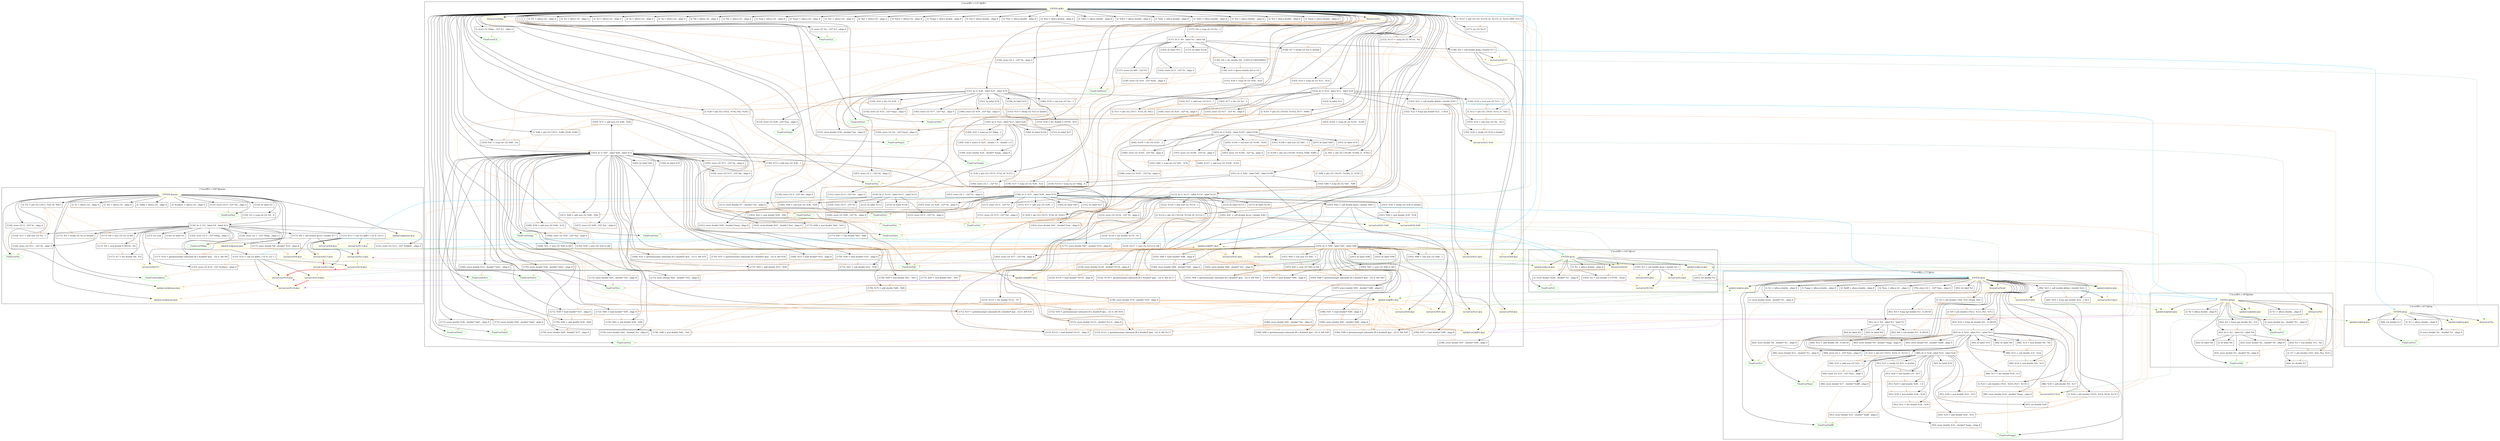 digraph {
    subgraph cluster_4 {
        graph [label="[\"wcet/fft1.c:109\"]@main"];
        -4611686018427387899 [label="(global-out)@main:@ai"
                             ,color=yellow];
        -4611686018427387896 [label="FinalUse(%i)"
                             ,color=green];
        -4611686018427387895 [label="FinalUse(%n)"
                             ,color=green];
        -4611686018427387894 [label="FinalUse(%flag)"
                             ,color=green];
        -4611686018427387893 [label="FinalUse(%chkerr)"
                             ,color=green];
        -2305843009213693947 [label="(global-out)@main:@ar"
                             ,color=yellow];
        -768614336404564615 [label="(actual-out)%13:@ai"
                            ,color=yellow];
        -768614336404564612 [label="(actual-out)%14:@ai"
                            ,color=yellow];
        -658812288346769665 [label="(actual-out)%13:@ar"
                            ,color=yellow];
        -658812288346769662 [label="(actual-out)%14:@ar"
                            ,color=yellow];
        4 [label="ENTER @main"
          ,color=yellow];
        7 [label="[]: %i = alloca i32 , align 4"
          ,shape=box];
        8 [label="[]: %n = alloca i32 , align 4"
          ,shape=box];
        9 [label="[]: %flag = alloca i32 , align 4"
          ,shape=box];
        10 [label="[]: %chkerr = alloca i32 , align 4"
           ,shape=box];
        12 [label="[112]: store i32 8 , i32* %n , align 4"
           ,shape=box];
        14 [label="[116]: store i32 0 , i32* %i , align 4"
           ,shape=box];
        15 [label="[116]: br label %1"
           ,shape=box];
        17 [label="[]: %2 = phi i32 [ [%11, %4], [0, %0] ]"
           ,shape=box];
        18 [label="[116]: %3 = icmp slt i32 %2 , 8"
           ,shape=box];
        19 [label="[116]: br i1 %3 , label %4 , label %12"
           ,shape=box];
        21 [label="[117]: %5 = sitofp i32 %2 to double"
           ,shape=box];
        23 [label="[117]: %6 = mul double 6.28318 , %5"
           ,shape=box];
        25 [label="[117]: %7 = div double %6 , 8.0"
           ,shape=box];
        26 [label="[117]: %8 = call double @cos ( double %7 )"
           ,shape=box];
        27 [label="[117]: %9 = sext i32 %2 to i64"
           ,shape=box];
        28 [label="[117]: %10 = getelementptr inbounds [8 x double]* @ar , i32 0, i64 %9"
           ,shape=box];
        29 [label="[117]: store double %8 , double* %10 , align 8"
           ,shape=box];
        30 [label="[116]: %11 = add nsw i32 %2 , 1"
           ,shape=box];
        31 [label="[116]: store i32 %11 , i32* %i , align 4"
           ,shape=box];
        32 [label="[116]: br label %1"
           ,shape=box];
        34 [label="[120]: store i32 0 , i32* %flag , align 4"
           ,shape=box];
        35 [label="[121]: %13 = call i32 @fft1 ( i32 8, i32 0 )"
           ,shape=box];
        36 [label="[121]: store i32 %13 , i32* %chkerr , align 4"
           ,shape=box];
        37 [label="[124]: store i32 1 , i32* %flag , align 4"
           ,shape=box];
        38 [label="[125]: %14 = call i32 @fft1 ( i32 8, i32 1 )"
           ,shape=box];
        39 [label="[125]: store i32 %14 , i32* %chkerr , align 4"
           ,shape=box];
        40 [label="[127]: ret void"
           ,shape=box];
        658812288346769662 [label="(actual-in)%14:@ar"
                           ,color=yellow];
        658812288346769665 [label="(actual-in)%13:@ar"
                           ,color=yellow];
        658812288346769674 [label="(actual-in)%8:@ar"
                           ,color=yellow];
        768614336404564612 [label="(actual-in)%14:@ai"
                           ,color=yellow];
        768614336404564615 [label="(actual-in)%13:@ai"
                           ,color=yellow];
        768614336404564624 [label="(actual-in)%8:@ai"
                           ,color=yellow];
        2305843009213693947 [label="(global-in)@main:@ar"
                            ,color=yellow];
        4611686018427387899 [label="(global-in)@main:@ai"
                            ,color=yellow];
        9223372036854775781 [label="(actual-in)%8:%7"
                            ,color=yellow];
    }
    subgraph cluster_41 {
        graph [label="[\"wcet/fft1.c:101\"]@cos"];
        -4611686018427387859 [label="FinalUse(%1)"
                             ,color=green];
        41 [label="ENTER @cos"
           ,color=yellow];
        42 [label="(formal-in)%rad"
           ,color=yellow];
        44 [label="[]: %1 = alloca double , align 8"
           ,shape=box];
        45 [label="[]: store double %rad , double* %1 , align 8"
           ,shape=box];
        47 [label="[105]: %2 = sub double 1.570795 , %rad"
           ,shape=box];
        48 [label="[105]: %3 = call double @sin ( double %2 )"
           ,shape=box];
        49 [label="[105]: ret double %3"
           ,shape=box];
        658812288346769652 [label="(actual-in)%3:@ar"
                           ,color=yellow];
        768614336404564602 [label="(actual-in)%3:@ai"
                           ,color=yellow];
        2305843009213693910 [label="(global-in)@cos:@ar"
                            ,color=yellow];
        4611686018427387862 [label="(global-in)@cos:@ai"
                            ,color=yellow];
        9223372036854775759 [label="(actual-in)%3:%2"
                            ,color=yellow];
    }
    subgraph cluster_50 {
        graph [label="[\"wcet/fft1.c:131\"]@fft1"];
        -4611686018427387853 [label="(global-out)@fft1:@ai"
                             ,color=yellow];
        -4611686018427387849 [label="FinalUse(%1)"
                             ,color=green];
        -4611686018427387848 [label="FinalUse(%2)"
                             ,color=green];
        -4611686018427387847 [label="FinalUse(%3)"
                             ,color=green];
        -4611686018427387846 [label="FinalUse(%i)"
                             ,color=green];
        -4611686018427387845 [label="FinalUse(%j)"
                             ,color=green];
        -4611686018427387844 [label="FinalUse(%k)"
                             ,color=green];
        -4611686018427387843 [label="FinalUse(%it)"
                             ,color=green];
        -4611686018427387842 [label="FinalUse(%xp)"
                             ,color=green];
        -4611686018427387841 [label="FinalUse(%xp2)"
                             ,color=green];
        -4611686018427387840 [label="FinalUse(%j1)"
                             ,color=green];
        -4611686018427387839 [label="FinalUse(%j2)"
                             ,color=green];
        -4611686018427387838 [label="FinalUse(%iter)"
                             ,color=green];
        -4611686018427387837 [label="FinalUse(%sign)"
                             ,color=green];
        -4611686018427387836 [label="FinalUse(%w)"
                             ,color=green];
        -4611686018427387835 [label="FinalUse(%wr)"
                             ,color=green];
        -4611686018427387834 [label="FinalUse(%wi)"
                             ,color=green];
        -4611686018427387833 [label="FinalUse(%dr1)"
                             ,color=green];
        -4611686018427387832 [label="FinalUse(%dr2)"
                             ,color=green];
        -4611686018427387831 [label="FinalUse(%di1)"
                             ,color=green];
        -4611686018427387830 [label="FinalUse(%di2)"
                             ,color=green];
        -4611686018427387829 [label="FinalUse(%tr)"
                             ,color=green];
        -4611686018427387828 [label="FinalUse(%ti)"
                             ,color=green];
        -4611686018427387827 [label="FinalUse(%arg)"
                             ,color=green];
        -2305843009213693901 [label="(global-out)@fft1:@ar"
                             ,color=yellow];
        50 [label="ENTER @fft1"
           ,color=yellow];
        51 [label="(formal-in)%n"
           ,color=yellow];
        52 [label="(formal-in)%flag"
           ,color=yellow];
        54 [label="[]: %1 = alloca i32 , align 4"
           ,shape=box];
        55 [label="[]: %2 = alloca i32 , align 4"
           ,shape=box];
        56 [label="[]: %3 = alloca i32 , align 4"
           ,shape=box];
        57 [label="[]: %i = alloca i32 , align 4"
           ,shape=box];
        58 [label="[]: %j = alloca i32 , align 4"
           ,shape=box];
        59 [label="[]: %k = alloca i32 , align 4"
           ,shape=box];
        60 [label="[]: %it = alloca i32 , align 4"
           ,shape=box];
        61 [label="[]: %xp = alloca i32 , align 4"
           ,shape=box];
        62 [label="[]: %xp2 = alloca i32 , align 4"
           ,shape=box];
        63 [label="[]: %j1 = alloca i32 , align 4"
           ,shape=box];
        64 [label="[]: %j2 = alloca i32 , align 4"
           ,shape=box];
        65 [label="[]: %iter = alloca i32 , align 4"
           ,shape=box];
        66 [label="[]: %sign = alloca double , align 8"
           ,shape=box];
        67 [label="[]: %w = alloca double , align 8"
           ,shape=box];
        68 [label="[]: %wr = alloca double , align 8"
           ,shape=box];
        69 [label="[]: %wi = alloca double , align 8"
           ,shape=box];
        70 [label="[]: %dr1 = alloca double , align 8"
           ,shape=box];
        71 [label="[]: %dr2 = alloca double , align 8"
           ,shape=box];
        72 [label="[]: %di1 = alloca double , align 8"
           ,shape=box];
        73 [label="[]: %di2 = alloca double , align 8"
           ,shape=box];
        74 [label="[]: %tr = alloca double , align 8"
           ,shape=box];
        75 [label="[]: %ti = alloca double , align 8"
           ,shape=box];
        76 [label="[]: %arg = alloca double , align 8"
           ,shape=box];
        77 [label="[]: store i32 %n , i32* %2 , align 4"
           ,shape=box];
        78 [label="[]: store i32 %flag , i32* %3 , align 4"
           ,shape=box];
        79 [label="[137]: %4 = icmp slt i32 %n , 2"
           ,shape=box];
        81 [label="[137]: br i1 %4 , label %5 , label %6"
           ,shape=box];
        84 [label="[137]: store i32 999 , i32* %1"
           ,shape=box];
        85 [label="[137]: br label %126"
           ,shape=box];
        87 [label="[138]: %7 = sitofp i32 %n to double"
           ,shape=box];
        88 [label="[138]: %8 = call double @log ( double %7 )"
           ,shape=box];
        90 [label="[138]: %9 = div double %8 , 0.6931471805599453"
           ,shape=box];
        91 [label="[138]: %10 = fptosi double %9 to i32"
           ,shape=box];
        92 [label="[138]: store i32 %10 , i32* %iter , align 4"
           ,shape=box];
        93 [label="[139]: store i32 1 , i32* %j , align 4"
           ,shape=box];
        94 [label="[143]: store i32 0 , i32* %i , align 4"
           ,shape=box];
        95 [label="[143]: br label %11"
           ,shape=box];
        97 [label="[]: %12 = phi i32 [ [%16, %15], [1, %6] ]"
           ,shape=box];
        98 [label="[]: %13 = phi i32 [ [%17, %15], [0, %6] ]"
           ,shape=box];
        99 [label="[143]: %14 = icmp slt i32 %13 , %10"
           ,shape=box];
        100 [label="[143]: br i1 %14 , label %15 , label %18"
            ,shape=box];
        102 [label="[144]: %16 = mul nsw i32 %12 , 2"
            ,shape=box];
        103 [label="[144]: store i32 %16 , i32* %j , align 4"
            ,shape=box];
        104 [label="[143]: %17 = add nsw i32 %13 , 1"
            ,shape=box];
        105 [label="[143]: store i32 %17 , i32* %i , align 4"
            ,shape=box];
        106 [label="[143]: br label %11"
            ,shape=box];
        108 [label="[145]: %19 = sub nsw i32 %n , %12"
            ,shape=box];
        109 [label="[145]: %20 = sitofp i32 %19 to double"
            ,shape=box];
        110 [label="[145]: %21 = call double @fabs ( double %20 )"
            ,shape=box];
        111 [label="[145]: %22 = fcmp ogt double %21 , 1.0e-6"
            ,shape=box];
        113 [label="[145]: br i1 %22 , label %23 , label %24"
            ,shape=box];
        115 [label="[146]: store i32 1 , i32* %1"
            ,shape=box];
        116 [label="[146]: br label %126"
            ,shape=box];
        118 [label="[149]: %25 = icmp eq i32 %flag , 1"
            ,shape=box];
        121 [label="[149]: %26 = select i1 %25 , double 1.0 , double -1.0"
            ,shape=box];
        122 [label="[149]: store double %26 , double* %sign , align 8"
            ,shape=box];
        123 [label="[150]: store i32 %n , i32* %xp2 , align 4"
            ,shape=box];
        124 [label="[151]: store i32 0 , i32* %it , align 4"
            ,shape=box];
        125 [label="[151]: br label %27"
            ,shape=box];
        127 [label="[]: %28 = phi i32 [ [%32, %74], [%n, %24] ]"
            ,shape=box];
        128 [label="[]: %29 = phi i32 [ [%75, %74], [0, %24] ]"
            ,shape=box];
        129 [label="[151]: %30 = icmp slt i32 %29 , %10"
            ,shape=box];
        130 [label="[151]: br i1 %30 , label %31 , label %76"
            ,shape=box];
        132 [label="[153]: store i32 %28 , i32* %xp , align 4"
            ,shape=box];
        133 [label="[154]: %32 = div i32 %28 , 2"
            ,shape=box];
        134 [label="[154]: store i32 %32 , i32* %xp2 , align 4"
            ,shape=box];
        135 [label="[155]: %33 = sitofp i32 %32 to double"
            ,shape=box];
        137 [label="[155]: %34 = div double 3.14159 , %33"
            ,shape=box];
        138 [label="[155]: store double %34 , double* %w , align 8"
            ,shape=box];
        139 [label="[159]: store i32 0 , i32* %k , align 4"
            ,shape=box];
        140 [label="[159]: br label %35"
            ,shape=box];
        142 [label="[]: %36 = phi i32 [ [%73, %72], [0, %31] ]"
            ,shape=box];
        143 [label="[159]: %37 = icmp slt i32 %36 , %32"
            ,shape=box];
        144 [label="[159]: br i1 %37 , label %38 , label %74"
            ,shape=box];
        146 [label="[161]: %39 = sitofp i32 %36 to double"
            ,shape=box];
        147 [label="[161]: %40 = mul double %39 , %34"
            ,shape=box];
        148 [label="[161]: store double %40 , double* %arg , align 8"
            ,shape=box];
        149 [label="[162]: %41 = call double @cos ( double %40 )"
            ,shape=box];
        150 [label="[162]: store double %41 , double* %wr , align 8"
            ,shape=box];
        151 [label="[163]: %42 = call double @sin ( double %40 )"
            ,shape=box];
        152 [label="[163]: %43 = mul double %26 , %42"
            ,shape=box];
        153 [label="[163]: store double %43 , double* %wi , align 8"
            ,shape=box];
        154 [label="[164]: %44 = sub nsw i32 %36 , %28"
            ,shape=box];
        155 [label="[164]: store i32 %44 , i32* %i , align 4"
            ,shape=box];
        156 [label="[165]: store i32 %28 , i32* %j , align 4"
            ,shape=box];
        157 [label="[165]: br label %45"
            ,shape=box];
        159 [label="[]: %46 = phi i32 [ [%71, %48], [%28, %38] ]"
            ,shape=box];
        160 [label="[165]: %47 = icmp sle i32 %46 , %n"
            ,shape=box];
        161 [label="[165]: br i1 %47 , label %48 , label %72"
            ,shape=box];
        163 [label="[167]: %49 = add nsw i32 %46 , %44"
            ,shape=box];
        164 [label="[167]: store i32 %49 , i32* %j1 , align 4"
            ,shape=box];
        165 [label="[168]: %50 = add nsw i32 %49 , %32"
            ,shape=box];
        166 [label="[168]: store i32 %50 , i32* %j2 , align 4"
            ,shape=box];
        167 [label="[169]: %51 = sext i32 %49 to i64"
            ,shape=box];
        168 [label="[169]: %52 = getelementptr inbounds [8 x double]* @ar , i32 0, i64 %51"
            ,shape=box];
        169 [label="[169]: %53 = load double* %52 , align 8"
            ,shape=box];
        170 [label="[169]: store double %53 , double* %dr1 , align 8"
            ,shape=box];
        171 [label="[170]: %54 = sext i32 %50 to i64"
            ,shape=box];
        172 [label="[170]: %55 = getelementptr inbounds [8 x double]* @ar , i32 0, i64 %54"
            ,shape=box];
        173 [label="[170]: %56 = load double* %55 , align 8"
            ,shape=box];
        174 [label="[170]: store double %56 , double* %dr2 , align 8"
            ,shape=box];
        175 [label="[171]: %57 = getelementptr inbounds [8 x double]* @ai , i32 0, i64 %51"
            ,shape=box];
        176 [label="[171]: %58 = load double* %57 , align 8"
            ,shape=box];
        177 [label="[171]: store double %58 , double* %di1 , align 8"
            ,shape=box];
        178 [label="[172]: %59 = getelementptr inbounds [8 x double]* @ai , i32 0, i64 %54"
            ,shape=box];
        179 [label="[172]: %60 = load double* %59 , align 8"
            ,shape=box];
        180 [label="[172]: store double %60 , double* %di2 , align 8"
            ,shape=box];
        181 [label="[173]: %61 = sub double %53 , %56"
            ,shape=box];
        182 [label="[173]: store double %61 , double* %tr , align 8"
            ,shape=box];
        183 [label="[174]: %62 = sub double %58 , %60"
            ,shape=box];
        184 [label="[174]: store double %62 , double* %ti , align 8"
            ,shape=box];
        185 [label="[175]: %63 = add double %53 , %56"
            ,shape=box];
        186 [label="[175]: store double %63 , double* %52 , align 8"
            ,shape=box];
        187 [label="[176]: %64 = add double %58 , %60"
            ,shape=box];
        188 [label="[176]: store double %64 , double* %57 , align 8"
            ,shape=box];
        189 [label="[177]: %65 = mul double %61 , %41"
            ,shape=box];
        190 [label="[177]: %66 = mul double %62 , %43"
            ,shape=box];
        191 [label="[177]: %67 = sub double %65 , %66"
            ,shape=box];
        192 [label="[177]: store double %67 , double* %55 , align 8"
            ,shape=box];
        193 [label="[178]: %68 = mul double %62 , %41"
            ,shape=box];
        194 [label="[178]: %69 = mul double %61 , %43"
            ,shape=box];
        195 [label="[178]: %70 = add double %68 , %69"
            ,shape=box];
        196 [label="[178]: store double %70 , double* %59 , align 8"
            ,shape=box];
        197 [label="[165]: %71 = add nsw i32 %46 , %28"
            ,shape=box];
        198 [label="[165]: store i32 %71 , i32* %j , align 4"
            ,shape=box];
        199 [label="[165]: br label %45"
            ,shape=box];
        201 [label="[159]: %73 = add nsw i32 %36 , 1"
            ,shape=box];
        202 [label="[159]: store i32 %73 , i32* %k , align 4"
            ,shape=box];
        203 [label="[159]: br label %35"
            ,shape=box];
        205 [label="[151]: %75 = add nsw i32 %29 , 1"
            ,shape=box];
        206 [label="[151]: store i32 %75 , i32* %it , align 4"
            ,shape=box];
        207 [label="[151]: br label %27"
            ,shape=box];
        209 [label="[185]: %77 = div i32 %n , 2"
            ,shape=box];
        210 [label="[185]: store i32 %77 , i32* %j1 , align 4"
            ,shape=box];
        211 [label="[186]: %78 = sub nsw i32 %n , 1"
            ,shape=box];
        212 [label="[186]: store i32 %78 , i32* %j2 , align 4"
            ,shape=box];
        213 [label="[187]: store i32 1 , i32* %j , align 4"
            ,shape=box];
        214 [label="[191]: store i32 1 , i32* %i , align 4"
            ,shape=box];
        215 [label="[191]: br label %79"
            ,shape=box];
        217 [label="[]: %80 = phi i32 [ [%107, %106], [1, %76] ]"
            ,shape=box];
        218 [label="[]: %81 = phi i32 [ [%108, %106], [1, %76] ]"
            ,shape=box];
        219 [label="[191]: %82 = icmp sle i32 %81 , %78"
            ,shape=box];
        220 [label="[191]: br i1 %82 , label %83 , label %109"
            ,shape=box];
        222 [label="[193]: %84 = icmp slt i32 %81 , %80"
            ,shape=box];
        223 [label="[193]: br i1 %84 , label %85 , label %98"
            ,shape=box];
        225 [label="[195]: %86 = sub nsw i32 %80 , 1"
            ,shape=box];
        226 [label="[195]: %87 = sext i32 %86 to i64"
            ,shape=box];
        227 [label="[195]: %88 = getelementptr inbounds [8 x double]* @ar , i32 0, i64 %87"
            ,shape=box];
        228 [label="[195]: %89 = load double* %88 , align 8"
            ,shape=box];
        229 [label="[195]: store double %89 , double* %tr , align 8"
            ,shape=box];
        230 [label="[196]: %90 = getelementptr inbounds [8 x double]* @ai , i32 0, i64 %87"
            ,shape=box];
        231 [label="[196]: %91 = load double* %90 , align 8"
            ,shape=box];
        232 [label="[196]: store double %91 , double* %ti , align 8"
            ,shape=box];
        233 [label="[197]: %92 = sub nsw i32 %81 , 1"
            ,shape=box];
        234 [label="[197]: %93 = sext i32 %92 to i64"
            ,shape=box];
        235 [label="[197]: %94 = getelementptr inbounds [8 x double]* @ar , i32 0, i64 %93"
            ,shape=box];
        236 [label="[197]: %95 = load double* %94 , align 8"
            ,shape=box];
        237 [label="[197]: store double %95 , double* %88 , align 8"
            ,shape=box];
        238 [label="[198]: %96 = getelementptr inbounds [8 x double]* @ai , i32 0, i64 %93"
            ,shape=box];
        239 [label="[198]: %97 = load double* %96 , align 8"
            ,shape=box];
        240 [label="[198]: store double %97 , double* %90 , align 8"
            ,shape=box];
        241 [label="[199]: store double %89 , double* %94 , align 8"
            ,shape=box];
        242 [label="[200]: store double %91 , double* %96 , align 8"
            ,shape=box];
        243 [label="[201]: br label %98"
            ,shape=box];
        245 [label="[202]: store i32 %77 , i32* %k , align 4"
            ,shape=box];
        246 [label="[203]: br label %99"
            ,shape=box];
        248 [label="[]: %100 = phi i32 [ [%104, %103], [%80, %98] ]"
            ,shape=box];
        249 [label="[]: %101 = phi i32 [ [%105, %103], [%77, %98] ]"
            ,shape=box];
        250 [label="[203]: %102 = icmp slt i32 %101 , %100"
            ,shape=box];
        251 [label="[203]: br i1 %102 , label %103 , label %106"
            ,shape=box];
        253 [label="[205]: %104 = sub nsw i32 %100 , %101"
            ,shape=box];
        254 [label="[205]: store i32 %104 , i32* %j , align 4"
            ,shape=box];
        255 [label="[206]: %105 = div i32 %101 , 2"
            ,shape=box];
        256 [label="[206]: store i32 %105 , i32* %k , align 4"
            ,shape=box];
        257 [label="[207]: br label %99"
            ,shape=box];
        259 [label="[208]: %107 = add nsw i32 %100 , %101"
            ,shape=box];
        260 [label="[208]: store i32 %107 , i32* %j , align 4"
            ,shape=box];
        261 [label="[191]: %108 = add nsw i32 %81 , 1"
            ,shape=box];
        262 [label="[191]: store i32 %108 , i32* %i , align 4"
            ,shape=box];
        263 [label="[191]: br label %79"
            ,shape=box];
        265 [label="[210]: %110 = icmp eq i32 %flag , 0"
            ,shape=box];
        266 [label="[210]: br i1 %110 , label %111 , label %112"
            ,shape=box];
        268 [label="[210]: store i32 0 , i32* %1"
            ,shape=box];
        269 [label="[210]: br label %126"
            ,shape=box];
        271 [label="[211]: store double %7 , double* %w , align 8"
            ,shape=box];
        272 [label="[212]: store i32 0 , i32* %i , align 4"
            ,shape=box];
        273 [label="[212]: br label %113"
            ,shape=box];
        275 [label="[]: %114 = phi i32 [ [%124, %116], [0, %112] ]"
            ,shape=box];
        276 [label="[212]: %115 = icmp slt i32 %114 , %n"
            ,shape=box];
        277 [label="[212]: br i1 %115 , label %116 , label %125"
            ,shape=box];
        279 [label="[214]: %117 = sext i32 %114 to i64"
            ,shape=box];
        280 [label="[214]: %118 = getelementptr inbounds [8 x double]* @ar , i32 0, i64 %117"
            ,shape=box];
        281 [label="[214]: %119 = load double* %118 , align 8"
            ,shape=box];
        282 [label="[214]: %120 = div double %119 , %7"
            ,shape=box];
        283 [label="[214]: store double %120 , double* %118 , align 8"
            ,shape=box];
        284 [label="[215]: %121 = getelementptr inbounds [8 x double]* @ai , i32 0, i64 %117"
            ,shape=box];
        285 [label="[215]: %122 = load double* %121 , align 8"
            ,shape=box];
        286 [label="[215]: %123 = div double %122 , %7"
            ,shape=box];
        287 [label="[215]: store double %123 , double* %121 , align 8"
            ,shape=box];
        288 [label="[212]: %124 = add nsw i32 %114 , 1"
            ,shape=box];
        289 [label="[212]: store i32 %124 , i32* %i , align 4"
            ,shape=box];
        290 [label="[212]: br label %113"
            ,shape=box];
        292 [label="[217]: store i32 0 , i32* %1"
            ,shape=box];
        293 [label="[217]: br label %126"
            ,shape=box];
        295 [label="[]: %127 = phi i32 [ [0, %125], [0, %111], [1, %23], [999, %5] ]"
            ,shape=box];
        296 [label="[217]: ret i32 %127"
            ,shape=box];
        658812288346769549 [label="(actual-in)%42:@ar"
                           ,color=yellow];
        658812288346769551 [label="(actual-in)%41:@ar"
                           ,color=yellow];
        658812288346769590 [label="(actual-in)%21:@ar"
                           ,color=yellow];
        658812288346769612 [label="(actual-in)%8:@ar"
                           ,color=yellow];
        768614336404564499 [label="(actual-in)%42:@ai"
                           ,color=yellow];
        768614336404564501 [label="(actual-in)%41:@ai"
                           ,color=yellow];
        768614336404564540 [label="(actual-in)%21:@ai"
                           ,color=yellow];
        768614336404564562 [label="(actual-in)%8:@ai"
                           ,color=yellow];
        2305843009213693901 [label="(global-in)@fft1:@ar"
                            ,color=yellow];
        4611686018427387853 [label="(global-in)@fft1:@ai"
                            ,color=yellow];
        9223372036854775656 [label="(actual-in)%42:%40"
                            ,color=yellow];
        9223372036854775658 [label="(actual-in)%41:%40"
                            ,color=yellow];
        9223372036854775697 [label="(actual-in)%21:%20"
                            ,color=yellow];
        9223372036854775719 [label="(actual-in)%8:%7"
                            ,color=yellow];
    }
    subgraph cluster_297 {
        graph [label="[\"wcet/fft1.c:67\"]@log"];
        -4611686018427387603 [label="FinalUse(%1)"
                             ,color=green];
        297 [label="ENTER @log"
            ,color=yellow];
        298 [label="(formal-in)%n"
            ,color=yellow];
        300 [label="[]: %1 = alloca double , align 8"
            ,shape=box];
        301 [label="[]: store double %n , double* %1 , align 8"
            ,shape=box];
        302 [label="[69]: ret double 4.5"
            ,shape=box];
        2305843009213693654 [label="(global-in)@log:@ar"
                            ,color=yellow];
        4611686018427387606 [label="(global-in)@log:@ai"
                            ,color=yellow];
    }
    subgraph cluster_304 {
        graph [label="[\"wcet/fft1.c:58\"]@fabs"];
        -4611686018427387596 [label="FinalUse(%1)"
                             ,color=green];
        -4611686018427387595 [label="FinalUse(%f)"
                             ,color=green];
        304 [label="ENTER @fabs"
            ,color=yellow];
        305 [label="(formal-in)%n"
            ,color=yellow];
        307 [label="[]: %1 = alloca double , align 8"
            ,shape=box];
        308 [label="[]: %f = alloca double , align 8"
            ,shape=box];
        309 [label="[]: store double %n , double* %1 , align 8"
            ,shape=box];
        310 [label="[62]: %2 = fcmp oge double %n , 0.0"
            ,shape=box];
        312 [label="[62]: br i1 %2 , label %3 , label %4"
            ,shape=box];
        314 [label="[62]: store double %n , double* %f , align 8"
            ,shape=box];
        315 [label="[62]: br label %6"
            ,shape=box];
        318 [label="[63]: %5 = sub double -0.0 , %n"
            ,shape=box];
        319 [label="[63]: store double %5 , double* %f , align 8"
            ,shape=box];
        320 [label="[]: br label %6"
            ,shape=box];
        322 [label="[]: %7 = phi double [ [%5, %4], [%n, %3] ]"
            ,shape=box];
        323 [label="[64]: ret double %7"
            ,shape=box];
        2305843009213693647 [label="(global-in)@fabs:@ar"
                            ,color=yellow];
        4611686018427387599 [label="(global-in)@fabs:@ai"
                            ,color=yellow];
    }
    subgraph cluster_324 {
        graph [label="[\"wcet/fft1.c:73\"]@sin"];
        -4611686018427387576 [label="FinalUse(%1)"
                             ,color=green];
        -4611686018427387575 [label="FinalUse(%app)"
                             ,color=green];
        -4611686018427387574 [label="FinalUse(%diff)"
                             ,color=green];
        -4611686018427387573 [label="FinalUse(%inc)"
                             ,color=green];
        324 [label="ENTER @sin"
            ,color=yellow];
        325 [label="(formal-in)%rad"
            ,color=yellow];
        327 [label="[]: %1 = alloca double , align 8"
            ,shape=box];
        328 [label="[]: %app = alloca double , align 8"
            ,shape=box];
        329 [label="[]: %diff = alloca double , align 8"
            ,shape=box];
        330 [label="[]: %inc = alloca i32 , align 4"
            ,shape=box];
        331 [label="[]: store double %rad , double* %1 , align 8"
            ,shape=box];
        332 [label="[79]: store i32 1 , i32* %inc , align 4"
            ,shape=box];
        333 [label="[81]: br label %2"
            ,shape=box];
        335 [label="[]: %3 = phi double [ [%6, %5], [%rad, %0] ]"
            ,shape=box];
        336 [label="[81]: %4 = fcmp ogt double %3 , 6.28318"
            ,shape=box];
        337 [label="[81]: br i1 %4 , label %5 , label %7"
            ,shape=box];
        339 [label="[82]: %6 = sub double %3 , 6.28318"
            ,shape=box];
        340 [label="[82]: store double %6 , double* %1 , align 8"
            ,shape=box];
        341 [label="[82]: br label %2"
            ,shape=box];
        343 [label="[83]: br label %8"
            ,shape=box];
        345 [label="[]: %9 = phi double [ [%12, %11], [%3, %7] ]"
            ,shape=box];
        346 [label="[83]: %10 = fcmp olt double %9 , -6.28318"
            ,shape=box];
        348 [label="[83]: br i1 %10 , label %11 , label %13"
            ,shape=box];
        350 [label="[84]: %12 = add double %9 , 6.28318"
            ,shape=box];
        351 [label="[84]: store double %12 , double* %1 , align 8"
            ,shape=box];
        352 [label="[84]: br label %8"
            ,shape=box];
        354 [label="[85]: store double %9 , double* %diff , align 8"
            ,shape=box];
        355 [label="[85]: store double %9 , double* %app , align 8"
            ,shape=box];
        356 [label="[86]: %14 = mul double %9 , %9"
            ,shape=box];
        357 [label="[86]: %15 = sub double -0.0 , %14"
            ,shape=box];
        358 [label="[86]: %16 = mul double %9 , %15"
            ,shape=box];
        360 [label="[86]: %17 = div double %16 , 6.0"
            ,shape=box];
        361 [label="[86]: store double %17 , double* %diff , align 8"
            ,shape=box];
        362 [label="[88]: %18 = add double %9 , %17"
            ,shape=box];
        363 [label="[88]: store double %18 , double* %app , align 8"
            ,shape=box];
        364 [label="[89]: store i32 2 , i32* %inc , align 4"
            ,shape=box];
        365 [label="[90]: br label %19"
            ,shape=box];
        367 [label="[]: %20 = phi double [ [%32, %25], [%18, %13] ]"
            ,shape=box];
        368 [label="[]: %21 = phi i32 [ [%33, %25], [2, %13] ]"
            ,shape=box];
        369 [label="[]: %22 = phi double [ [%31, %25], [%17, %13] ]"
            ,shape=box];
        370 [label="[90]: %23 = call double @fabs ( double %22 )"
            ,shape=box];
        371 [label="[90]: %24 = fcmp oge double %23 , 1.0e-5"
            ,shape=box];
        373 [label="[90]: br i1 %24 , label %25 , label %34"
            ,shape=box];
        375 [label="[91]: %26 = mul double %22 , %15"
            ,shape=box];
        376 [label="[91]: %27 = sitofp i32 %21 to double"
            ,shape=box];
        378 [label="[91]: %28 = mul double 2.0 , %27"
            ,shape=box];
        379 [label="[91]: %29 = add double %28 , 1.0"
            ,shape=box];
        380 [label="[91]: %30 = mul double %28 , %29"
            ,shape=box];
        381 [label="[91]: %31 = div double %26 , %30"
            ,shape=box];
        382 [label="[91]: store double %31 , double* %diff , align 8"
            ,shape=box];
        383 [label="[93]: %32 = add double %20 , %31"
            ,shape=box];
        384 [label="[93]: store double %32 , double* %app , align 8"
            ,shape=box];
        385 [label="[94]: %33 = add nsw i32 %21 , 1"
            ,shape=box];
        386 [label="[94]: store i32 %33 , i32* %inc , align 4"
            ,shape=box];
        387 [label="[95]: br label %19"
            ,shape=box];
        389 [label="[97]: ret double %20"
            ,shape=box];
        658812288346769330 [label="(actual-in)%23:@ar"
                           ,color=yellow];
        768614336404564280 [label="(actual-in)%23:@ai"
                           ,color=yellow];
        2305843009213693627 [label="(global-in)@sin:@ar"
                            ,color=yellow];
        4611686018427387579 [label="(global-in)@sin:@ai"
                            ,color=yellow];
        9223372036854775437 [label="(actual-in)%23:%22"
                            ,color=yellow];
    }
    -4611686018427387853 -> -768614336404564615 [style=dashed
                                                ,color=purple];
    -4611686018427387853 -> -768614336404564612 [style=dashed
                                                ,color=purple];
    -2305843009213693901 -> -658812288346769665 [style=dashed
                                                ,color=purple];
    -2305843009213693901 -> -658812288346769662 [style=dashed
                                                ,color=purple];
    -768614336404564615 -> 768614336404564612 [color=sandybrown];
    -768614336404564612 -> -4611686018427387899 [color=sandybrown];
    -658812288346769665 -> 658812288346769662 [color=sandybrown];
    -658812288346769662 -> -2305843009213693947 [color=sandybrown];
    4 -> -4611686018427387899 [color=black];
    4 -> -4611686018427387896 [color=black];
    4 -> -4611686018427387895 [color=black];
    4 -> -4611686018427387894 [color=black];
    4 -> -4611686018427387893 [color=black];
    4 -> -2305843009213693947 [color=black];
    4 -> 7 [color=black];
    4 -> 8 [color=black];
    4 -> 9 [color=black];
    4 -> 10 [color=black];
    4 -> 12 [color=black];
    4 -> 14 [color=black];
    4 -> 15 [color=black];
    4 -> 17 [color=black];
    4 -> 18 [color=black];
    4 -> 19 [color=black];
    4 -> 2305843009213693947 [color=black];
    4 -> 4611686018427387899 [color=black];
    12 -> -4611686018427387895 [color=sandybrown];
    14 -> -4611686018427387896 [color=sandybrown];
    17 -> 18 [color=sandybrown];
    17 -> 21 [color=sandybrown];
    17 -> 27 [color=sandybrown];
    17 -> 30 [color=sandybrown];
    18 -> 19 [color=sandybrown];
    19 -> 21 [color=black];
    19 -> 23 [color=black];
    19 -> 25 [color=black];
    19 -> 26 [color=black];
    19 -> 27 [color=black];
    19 -> 28 [color=black];
    19 -> 29 [color=black];
    19 -> 30 [color=black];
    19 -> 31 [color=black];
    19 -> 32 [color=black];
    19 -> 34 [color=black];
    19 -> 35 [color=black];
    19 -> 36 [color=black];
    19 -> 37 [color=black];
    19 -> 38 [color=black];
    19 -> 39 [color=black];
    19 -> 40 [color=black];
    21 -> 23 [color=sandybrown];
    23 -> 25 [color=sandybrown];
    25 -> 9223372036854775781 [color=sandybrown];
    26 -> 29 [color=sandybrown];
    26 -> 41 [color=deepskyblue];
    26 -> 658812288346769674 [color=black];
    26 -> 768614336404564624 [color=black];
    26 -> 9223372036854775781 [color=black];
    27 -> 28 [color=sandybrown];
    29 -> 28 [color=sandybrown];
    29 -> 658812288346769665 [color=sandybrown];
    29 -> 658812288346769674 [color=sandybrown];
    30 -> 17 [color=sandybrown];
    30 -> 31 [color=sandybrown];
    31 -> -4611686018427387896 [color=sandybrown];
    35 -> -768614336404564615 [color=black];
    35 -> -658812288346769665 [color=black];
    35 -> 36 [color=sandybrown];
    35 -> 50 [color=deepskyblue];
    35 -> 658812288346769665 [color=black];
    35 -> 768614336404564615 [color=black];
    37 -> -4611686018427387894 [color=sandybrown];
    38 -> -768614336404564612 [color=black];
    38 -> -658812288346769662 [color=black];
    38 -> 39 [color=sandybrown];
    38 -> 50 [color=deepskyblue];
    38 -> 658812288346769662 [color=black];
    38 -> 768614336404564612 [color=black];
    39 -> -4611686018427387893 [color=sandybrown];
    41 -> -4611686018427387859 [color=black];
    41 -> 42 [color=black];
    41 -> 44 [color=black];
    41 -> 45 [color=black];
    41 -> 47 [color=black];
    41 -> 48 [color=black];
    41 -> 49 [color=black];
    41 -> 2305843009213693910 [color=black];
    41 -> 4611686018427387862 [color=black];
    42 -> 45 [color=sandybrown];
    42 -> 47 [color=sandybrown];
    42 -> 9223372036854775759 [color=sandybrown];
    45 -> -4611686018427387859 [color=sandybrown];
    47 -> 9223372036854775759 [color=sandybrown];
    48 -> 29 [color=sandybrown];
    48 -> 49 [color=sandybrown];
    48 -> 150 [color=sandybrown];
    48 -> 189 [color=sandybrown];
    48 -> 193 [color=sandybrown];
    48 -> 324 [color=deepskyblue];
    48 -> 658812288346769652 [color=black];
    48 -> 768614336404564602 [color=black];
    48 -> 9223372036854775759 [color=black];
    50 -> -4611686018427387853 [color=black];
    50 -> -4611686018427387849 [color=black];
    50 -> -4611686018427387848 [color=black];
    50 -> -4611686018427387847 [color=black];
    50 -> -4611686018427387846 [color=black];
    50 -> -4611686018427387845 [color=black];
    50 -> -4611686018427387844 [color=black];
    50 -> -4611686018427387843 [color=black];
    50 -> -4611686018427387842 [color=black];
    50 -> -4611686018427387841 [color=black];
    50 -> -4611686018427387840 [color=black];
    50 -> -4611686018427387839 [color=black];
    50 -> -4611686018427387838 [color=black];
    50 -> -4611686018427387837 [color=black];
    50 -> -4611686018427387836 [color=black];
    50 -> -4611686018427387835 [color=black];
    50 -> -4611686018427387834 [color=black];
    50 -> -4611686018427387833 [color=black];
    50 -> -4611686018427387832 [color=black];
    50 -> -4611686018427387831 [color=black];
    50 -> -4611686018427387830 [color=black];
    50 -> -4611686018427387829 [color=black];
    50 -> -4611686018427387828 [color=black];
    50 -> -4611686018427387827 [color=black];
    50 -> -2305843009213693901 [color=black];
    50 -> 51 [color=black];
    50 -> 52 [color=black];
    50 -> 54 [color=black];
    50 -> 55 [color=black];
    50 -> 56 [color=black];
    50 -> 57 [color=black];
    50 -> 58 [color=black];
    50 -> 59 [color=black];
    50 -> 60 [color=black];
    50 -> 61 [color=black];
    50 -> 62 [color=black];
    50 -> 63 [color=black];
    50 -> 64 [color=black];
    50 -> 65 [color=black];
    50 -> 66 [color=black];
    50 -> 67 [color=black];
    50 -> 68 [color=black];
    50 -> 69 [color=black];
    50 -> 70 [color=black];
    50 -> 71 [color=black];
    50 -> 72 [color=black];
    50 -> 73 [color=black];
    50 -> 74 [color=black];
    50 -> 75 [color=black];
    50 -> 76 [color=black];
    50 -> 77 [color=black];
    50 -> 78 [color=black];
    50 -> 79 [color=black];
    50 -> 81 [color=black];
    50 -> 97 [color=black];
    50 -> 98 [color=black];
    50 -> 99 [color=black];
    50 -> 100 [color=black];
    50 -> 127 [color=black];
    50 -> 128 [color=black];
    50 -> 129 [color=black];
    50 -> 130 [color=black];
    50 -> 142 [color=black];
    50 -> 143 [color=black];
    50 -> 144 [color=black];
    50 -> 159 [color=black];
    50 -> 160 [color=black];
    50 -> 161 [color=black];
    50 -> 217 [color=black];
    50 -> 218 [color=black];
    50 -> 219 [color=black];
    50 -> 220 [color=black];
    50 -> 248 [color=black];
    50 -> 249 [color=black];
    50 -> 250 [color=black];
    50 -> 251 [color=black];
    50 -> 275 [color=black];
    50 -> 276 [color=black];
    50 -> 277 [color=black];
    50 -> 295 [color=black];
    50 -> 296 [color=black];
    50 -> 2305843009213693901 [color=black];
    50 -> 4611686018427387853 [color=black];
    51 -> 77 [color=sandybrown];
    51 -> 79 [color=sandybrown];
    51 -> 87 [color=sandybrown];
    51 -> 108 [color=sandybrown];
    51 -> 123 [color=sandybrown];
    51 -> 127 [color=sandybrown];
    51 -> 160 [color=sandybrown];
    51 -> 209 [color=sandybrown];
    51 -> 211 [color=sandybrown];
    51 -> 276 [color=sandybrown];
    51 -> 9223372036854775719 [color=sandybrown];
    52 -> 78 [color=sandybrown];
    52 -> 118 [color=sandybrown];
    52 -> 265 [color=sandybrown];
    77 -> -4611686018427387848 [color=sandybrown];
    78 -> -4611686018427387847 [color=sandybrown];
    79 -> 81 [color=sandybrown];
    81 -> 84 [color=black];
    81 -> 85 [color=black];
    81 -> 87 [color=black];
    81 -> 88 [color=black];
    81 -> 90 [color=black];
    81 -> 91 [color=black];
    81 -> 92 [color=black];
    81 -> 93 [color=black];
    81 -> 94 [color=black];
    81 -> 95 [color=black];
    84 -> -4611686018427387849 [color=sandybrown];
    87 -> 271 [color=sandybrown];
    87 -> 282 [color=sandybrown];
    87 -> 286 [color=sandybrown];
    87 -> 9223372036854775719 [color=sandybrown];
    88 -> 90 [color=sandybrown];
    88 -> 297 [color=deepskyblue];
    88 -> 658812288346769612 [color=black];
    88 -> 768614336404564562 [color=black];
    88 -> 9223372036854775719 [color=black];
    90 -> 91 [color=sandybrown];
    91 -> 92 [color=sandybrown];
    91 -> 99 [color=sandybrown];
    91 -> 129 [color=sandybrown];
    92 -> -4611686018427387838 [color=sandybrown];
    93 -> -4611686018427387845 [color=sandybrown];
    94 -> -4611686018427387846 [color=sandybrown];
    97 -> 102 [color=sandybrown];
    97 -> 108 [color=sandybrown];
    98 -> 99 [color=sandybrown];
    98 -> 104 [color=sandybrown];
    99 -> 100 [color=sandybrown];
    100 -> 102 [color=black];
    100 -> 103 [color=black];
    100 -> 104 [color=black];
    100 -> 105 [color=black];
    100 -> 106 [color=black];
    100 -> 108 [color=black];
    100 -> 109 [color=black];
    100 -> 110 [color=black];
    100 -> 111 [color=black];
    100 -> 113 [color=black];
    102 -> 97 [color=sandybrown];
    102 -> 103 [color=sandybrown];
    103 -> -4611686018427387845 [color=sandybrown];
    104 -> 98 [color=sandybrown];
    104 -> 105 [color=sandybrown];
    105 -> -4611686018427387846 [color=sandybrown];
    108 -> 109 [color=sandybrown];
    109 -> 9223372036854775697 [color=sandybrown];
    110 -> 111 [color=sandybrown];
    110 -> 304 [color=deepskyblue];
    110 -> 658812288346769590 [color=black];
    110 -> 768614336404564540 [color=black];
    110 -> 9223372036854775697 [color=black];
    111 -> 113 [color=sandybrown];
    113 -> 115 [color=black];
    113 -> 116 [color=black];
    113 -> 118 [color=black];
    113 -> 121 [color=black];
    113 -> 122 [color=black];
    113 -> 123 [color=black];
    113 -> 124 [color=black];
    113 -> 125 [color=black];
    115 -> -4611686018427387849 [color=sandybrown];
    118 -> 121 [color=sandybrown];
    121 -> 122 [color=sandybrown];
    121 -> 152 [color=sandybrown];
    122 -> -4611686018427387837 [color=sandybrown];
    123 -> -4611686018427387841 [color=sandybrown];
    124 -> -4611686018427387843 [color=sandybrown];
    127 -> 132 [color=sandybrown];
    127 -> 133 [color=sandybrown];
    127 -> 154 [color=sandybrown];
    127 -> 156 [color=sandybrown];
    127 -> 159 [color=sandybrown];
    127 -> 197 [color=sandybrown];
    128 -> 129 [color=sandybrown];
    128 -> 205 [color=sandybrown];
    129 -> 130 [color=sandybrown];
    130 -> 132 [color=black];
    130 -> 133 [color=black];
    130 -> 134 [color=black];
    130 -> 135 [color=black];
    130 -> 137 [color=black];
    130 -> 138 [color=black];
    130 -> 139 [color=black];
    130 -> 140 [color=black];
    130 -> 209 [color=black];
    130 -> 210 [color=black];
    130 -> 211 [color=black];
    130 -> 212 [color=black];
    130 -> 213 [color=black];
    130 -> 214 [color=black];
    130 -> 215 [color=black];
    132 -> -4611686018427387842 [color=sandybrown];
    133 -> 127 [color=sandybrown];
    133 -> 134 [color=sandybrown];
    133 -> 135 [color=sandybrown];
    133 -> 143 [color=sandybrown];
    133 -> 165 [color=sandybrown];
    134 -> -4611686018427387841 [color=sandybrown];
    135 -> 137 [color=sandybrown];
    137 -> 138 [color=sandybrown];
    137 -> 147 [color=sandybrown];
    138 -> -4611686018427387836 [color=sandybrown];
    139 -> -4611686018427387844 [color=sandybrown];
    142 -> 143 [color=sandybrown];
    142 -> 146 [color=sandybrown];
    142 -> 154 [color=sandybrown];
    142 -> 201 [color=sandybrown];
    143 -> 144 [color=sandybrown];
    144 -> 146 [color=black];
    144 -> 147 [color=black];
    144 -> 148 [color=black];
    144 -> 149 [color=black];
    144 -> 150 [color=black];
    144 -> 151 [color=black];
    144 -> 152 [color=black];
    144 -> 153 [color=black];
    144 -> 154 [color=black];
    144 -> 155 [color=black];
    144 -> 156 [color=black];
    144 -> 157 [color=black];
    144 -> 205 [color=black];
    144 -> 206 [color=black];
    144 -> 207 [color=black];
    146 -> 147 [color=sandybrown];
    147 -> 148 [color=sandybrown];
    147 -> 9223372036854775656 [color=sandybrown];
    147 -> 9223372036854775658 [color=sandybrown];
    148 -> -4611686018427387827 [color=sandybrown];
    149 -> 41 [color=deepskyblue];
    149 -> 150 [color=sandybrown];
    149 -> 189 [color=sandybrown];
    149 -> 193 [color=sandybrown];
    149 -> 658812288346769551 [color=black];
    149 -> 768614336404564501 [color=black];
    149 -> 9223372036854775658 [color=black];
    150 -> -4611686018427387835 [color=sandybrown];
    151 -> 152 [color=sandybrown];
    151 -> 324 [color=deepskyblue];
    151 -> 658812288346769549 [color=black];
    151 -> 768614336404564499 [color=black];
    151 -> 9223372036854775656 [color=black];
    152 -> 153 [color=sandybrown];
    152 -> 190 [color=sandybrown];
    152 -> 194 [color=sandybrown];
    153 -> -4611686018427387834 [color=sandybrown];
    154 -> 155 [color=sandybrown];
    154 -> 163 [color=sandybrown];
    159 -> 160 [color=sandybrown];
    159 -> 163 [color=sandybrown];
    159 -> 197 [color=sandybrown];
    160 -> 161 [color=sandybrown];
    161 -> 163 [color=black];
    161 -> 164 [color=black];
    161 -> 165 [color=black];
    161 -> 166 [color=black];
    161 -> 167 [color=black];
    161 -> 168 [color=black];
    161 -> 169 [color=black];
    161 -> 170 [color=black];
    161 -> 171 [color=black];
    161 -> 172 [color=black];
    161 -> 173 [color=black];
    161 -> 174 [color=black];
    161 -> 175 [color=black];
    161 -> 176 [color=black];
    161 -> 177 [color=black];
    161 -> 178 [color=black];
    161 -> 179 [color=black];
    161 -> 180 [color=black];
    161 -> 181 [color=black];
    161 -> 182 [color=black];
    161 -> 183 [color=black];
    161 -> 184 [color=black];
    161 -> 185 [color=black];
    161 -> 186 [color=black];
    161 -> 187 [color=black];
    161 -> 188 [color=black];
    161 -> 189 [color=black];
    161 -> 190 [color=black];
    161 -> 191 [color=black];
    161 -> 192 [color=black];
    161 -> 193 [color=black];
    161 -> 194 [color=black];
    161 -> 195 [color=black];
    161 -> 196 [color=black];
    161 -> 197 [color=black];
    161 -> 198 [color=black];
    161 -> 199 [color=black];
    161 -> 201 [color=black];
    161 -> 202 [color=black];
    161 -> 203 [color=black];
    163 -> 164 [color=sandybrown];
    163 -> 165 [color=sandybrown];
    163 -> 167 [color=sandybrown];
    165 -> 166 [color=sandybrown];
    165 -> 171 [color=sandybrown];
    167 -> 168 [color=sandybrown];
    167 -> 175 [color=sandybrown];
    169 -> 170 [color=sandybrown];
    169 -> 181 [color=sandybrown];
    169 -> 185 [color=sandybrown];
    170 -> -4611686018427387833 [color=sandybrown];
    171 -> 172 [color=sandybrown];
    171 -> 178 [color=sandybrown];
    173 -> 174 [color=sandybrown];
    173 -> 181 [color=sandybrown];
    173 -> 185 [color=sandybrown];
    174 -> -4611686018427387832 [color=sandybrown];
    176 -> 177 [color=sandybrown];
    176 -> 183 [color=sandybrown];
    176 -> 187 [color=sandybrown];
    177 -> -4611686018427387831 [color=sandybrown];
    179 -> 180 [color=sandybrown];
    179 -> 183 [color=sandybrown];
    179 -> 187 [color=sandybrown];
    180 -> -4611686018427387830 [color=sandybrown];
    181 -> 182 [color=sandybrown];
    181 -> 189 [color=sandybrown];
    181 -> 194 [color=sandybrown];
    182 -> -4611686018427387829 [color=sandybrown];
    183 -> 184 [color=sandybrown];
    183 -> 190 [color=sandybrown];
    183 -> 193 [color=sandybrown];
    184 -> -4611686018427387828 [color=sandybrown];
    185 -> 186 [color=sandybrown];
    187 -> 188 [color=sandybrown];
    189 -> 191 [color=sandybrown];
    190 -> 191 [color=sandybrown];
    191 -> 192 [color=sandybrown];
    192 -> -2305843009213693901 [color=sandybrown];
    192 -> 168 [color=sandybrown];
    192 -> 169 [color=sandybrown];
    192 -> 172 [color=sandybrown];
    192 -> 173 [color=sandybrown];
    192 -> 227 [color=sandybrown];
    192 -> 228 [color=sandybrown];
    192 -> 235 [color=sandybrown];
    192 -> 236 [color=sandybrown];
    192 -> 280 [color=sandybrown];
    192 -> 281 [color=sandybrown];
    192 -> 658812288346769549 [color=sandybrown];
    192 -> 658812288346769551 [color=sandybrown];
    193 -> 195 [color=sandybrown];
    194 -> 195 [color=sandybrown];
    195 -> 196 [color=sandybrown];
    196 -> -4611686018427387853 [color=sandybrown];
    196 -> 175 [color=sandybrown];
    196 -> 176 [color=sandybrown];
    196 -> 178 [color=sandybrown];
    196 -> 179 [color=sandybrown];
    196 -> 230 [color=sandybrown];
    196 -> 231 [color=sandybrown];
    196 -> 238 [color=sandybrown];
    196 -> 239 [color=sandybrown];
    196 -> 284 [color=sandybrown];
    196 -> 285 [color=sandybrown];
    196 -> 768614336404564499 [color=sandybrown];
    196 -> 768614336404564501 [color=sandybrown];
    197 -> 159 [color=sandybrown];
    197 -> 198 [color=sandybrown];
    201 -> 142 [color=sandybrown];
    201 -> 202 [color=sandybrown];
    202 -> -4611686018427387844 [color=sandybrown];
    205 -> 128 [color=sandybrown];
    205 -> 206 [color=sandybrown];
    206 -> -4611686018427387843 [color=sandybrown];
    209 -> 210 [color=sandybrown];
    209 -> 245 [color=sandybrown];
    209 -> 249 [color=sandybrown];
    210 -> -4611686018427387840 [color=sandybrown];
    211 -> 212 [color=sandybrown];
    211 -> 219 [color=sandybrown];
    212 -> -4611686018427387839 [color=sandybrown];
    213 -> -4611686018427387845 [color=sandybrown];
    214 -> -4611686018427387846 [color=sandybrown];
    217 -> 222 [color=sandybrown];
    217 -> 225 [color=sandybrown];
    217 -> 248 [color=sandybrown];
    218 -> 219 [color=sandybrown];
    218 -> 222 [color=sandybrown];
    218 -> 233 [color=sandybrown];
    218 -> 261 [color=sandybrown];
    219 -> 220 [color=sandybrown];
    220 -> 222 [color=black];
    220 -> 223 [color=black];
    220 -> 265 [color=black];
    220 -> 266 [color=black];
    222 -> 223 [color=sandybrown];
    223 -> 225 [color=black];
    223 -> 226 [color=black];
    223 -> 227 [color=black];
    223 -> 228 [color=black];
    223 -> 229 [color=black];
    223 -> 230 [color=black];
    223 -> 231 [color=black];
    223 -> 232 [color=black];
    223 -> 233 [color=black];
    223 -> 234 [color=black];
    223 -> 235 [color=black];
    223 -> 236 [color=black];
    223 -> 237 [color=black];
    223 -> 238 [color=black];
    223 -> 239 [color=black];
    223 -> 240 [color=black];
    223 -> 241 [color=black];
    223 -> 242 [color=black];
    223 -> 243 [color=black];
    223 -> 245 [color=black];
    223 -> 246 [color=black];
    225 -> 226 [color=sandybrown];
    226 -> 227 [color=sandybrown];
    226 -> 230 [color=sandybrown];
    228 -> 229 [color=sandybrown];
    228 -> 241 [color=sandybrown];
    229 -> -4611686018427387829 [color=sandybrown];
    231 -> 232 [color=sandybrown];
    231 -> 242 [color=sandybrown];
    232 -> -4611686018427387828 [color=sandybrown];
    233 -> 234 [color=sandybrown];
    234 -> 235 [color=sandybrown];
    234 -> 238 [color=sandybrown];
    236 -> 237 [color=sandybrown];
    239 -> 240 [color=sandybrown];
    241 -> -2305843009213693901 [color=sandybrown];
    241 -> 227 [color=sandybrown];
    241 -> 228 [color=sandybrown];
    241 -> 235 [color=sandybrown];
    241 -> 236 [color=sandybrown];
    241 -> 280 [color=sandybrown];
    241 -> 281 [color=sandybrown];
    242 -> -4611686018427387853 [color=sandybrown];
    242 -> 230 [color=sandybrown];
    242 -> 231 [color=sandybrown];
    242 -> 238 [color=sandybrown];
    242 -> 239 [color=sandybrown];
    242 -> 284 [color=sandybrown];
    242 -> 285 [color=sandybrown];
    245 -> -4611686018427387844 [color=sandybrown];
    248 -> 250 [color=sandybrown];
    248 -> 253 [color=sandybrown];
    248 -> 259 [color=sandybrown];
    249 -> 250 [color=sandybrown];
    249 -> 253 [color=sandybrown];
    249 -> 255 [color=sandybrown];
    249 -> 259 [color=sandybrown];
    250 -> 251 [color=sandybrown];
    251 -> 253 [color=black];
    251 -> 254 [color=black];
    251 -> 255 [color=black];
    251 -> 256 [color=black];
    251 -> 257 [color=black];
    251 -> 259 [color=black];
    251 -> 260 [color=black];
    251 -> 261 [color=black];
    251 -> 262 [color=black];
    251 -> 263 [color=black];
    253 -> 248 [color=sandybrown];
    253 -> 254 [color=sandybrown];
    255 -> 249 [color=sandybrown];
    255 -> 256 [color=sandybrown];
    256 -> -4611686018427387844 [color=sandybrown];
    259 -> 217 [color=sandybrown];
    259 -> 260 [color=sandybrown];
    260 -> -4611686018427387845 [color=sandybrown];
    261 -> 218 [color=sandybrown];
    261 -> 262 [color=sandybrown];
    262 -> -4611686018427387846 [color=sandybrown];
    265 -> 266 [color=sandybrown];
    266 -> 268 [color=black];
    266 -> 269 [color=black];
    266 -> 271 [color=black];
    266 -> 272 [color=black];
    266 -> 273 [color=black];
    268 -> -4611686018427387849 [color=sandybrown];
    271 -> -4611686018427387836 [color=sandybrown];
    272 -> -4611686018427387846 [color=sandybrown];
    275 -> 276 [color=sandybrown];
    275 -> 279 [color=sandybrown];
    275 -> 288 [color=sandybrown];
    276 -> 277 [color=sandybrown];
    277 -> 279 [color=black];
    277 -> 280 [color=black];
    277 -> 281 [color=black];
    277 -> 282 [color=black];
    277 -> 283 [color=black];
    277 -> 284 [color=black];
    277 -> 285 [color=black];
    277 -> 286 [color=black];
    277 -> 287 [color=black];
    277 -> 288 [color=black];
    277 -> 289 [color=black];
    277 -> 290 [color=black];
    277 -> 292 [color=black];
    277 -> 293 [color=black];
    279 -> 280 [color=sandybrown];
    279 -> 284 [color=sandybrown];
    281 -> 282 [color=sandybrown];
    282 -> 283 [color=sandybrown];
    283 -> -2305843009213693901 [color=sandybrown];
    283 -> 280 [color=sandybrown];
    283 -> 281 [color=sandybrown];
    285 -> 286 [color=sandybrown];
    286 -> 287 [color=sandybrown];
    287 -> -4611686018427387853 [color=sandybrown];
    287 -> 284 [color=sandybrown];
    287 -> 285 [color=sandybrown];
    288 -> 275 [color=sandybrown];
    288 -> 289 [color=sandybrown];
    289 -> -4611686018427387846 [color=sandybrown];
    292 -> -4611686018427387849 [color=sandybrown];
    295 -> 36 [color=sandybrown];
    295 -> 39 [color=sandybrown];
    295 -> 296 [color=sandybrown];
    297 -> -4611686018427387603 [color=black];
    297 -> 298 [color=black];
    297 -> 300 [color=black];
    297 -> 301 [color=black];
    297 -> 302 [color=black];
    297 -> 2305843009213693654 [color=black];
    297 -> 4611686018427387606 [color=black];
    298 -> 301 [color=sandybrown];
    301 -> -4611686018427387603 [color=sandybrown];
    304 -> -4611686018427387596 [color=black];
    304 -> -4611686018427387595 [color=black];
    304 -> 305 [color=black];
    304 -> 307 [color=black];
    304 -> 308 [color=black];
    304 -> 309 [color=black];
    304 -> 310 [color=black];
    304 -> 312 [color=black];
    304 -> 322 [color=black];
    304 -> 323 [color=black];
    304 -> 2305843009213693647 [color=black];
    304 -> 4611686018427387599 [color=black];
    305 -> 309 [color=sandybrown];
    305 -> 310 [color=sandybrown];
    305 -> 314 [color=sandybrown];
    305 -> 318 [color=sandybrown];
    305 -> 322 [color=sandybrown];
    309 -> -4611686018427387596 [color=sandybrown];
    310 -> 312 [color=sandybrown];
    312 -> 314 [color=black];
    312 -> 315 [color=black];
    312 -> 318 [color=black];
    312 -> 319 [color=black];
    312 -> 320 [color=black];
    314 -> -4611686018427387595 [color=sandybrown];
    318 -> 319 [color=sandybrown];
    318 -> 322 [color=sandybrown];
    319 -> -4611686018427387595 [color=sandybrown];
    322 -> 111 [color=sandybrown];
    322 -> 323 [color=sandybrown];
    322 -> 371 [color=sandybrown];
    324 -> -4611686018427387576 [color=black];
    324 -> -4611686018427387575 [color=black];
    324 -> -4611686018427387574 [color=black];
    324 -> -4611686018427387573 [color=black];
    324 -> 325 [color=black];
    324 -> 327 [color=black];
    324 -> 328 [color=black];
    324 -> 329 [color=black];
    324 -> 330 [color=black];
    324 -> 331 [color=black];
    324 -> 332 [color=black];
    324 -> 333 [color=black];
    324 -> 335 [color=black];
    324 -> 336 [color=black];
    324 -> 337 [color=black];
    324 -> 345 [color=black];
    324 -> 346 [color=black];
    324 -> 348 [color=black];
    324 -> 367 [color=black];
    324 -> 368 [color=black];
    324 -> 369 [color=black];
    324 -> 370 [color=black];
    324 -> 371 [color=black];
    324 -> 373 [color=black];
    324 -> 2305843009213693627 [color=black];
    324 -> 4611686018427387579 [color=black];
    325 -> 331 [color=sandybrown];
    325 -> 335 [color=sandybrown];
    331 -> -4611686018427387576 [color=sandybrown];
    335 -> 336 [color=sandybrown];
    335 -> 339 [color=sandybrown];
    335 -> 345 [color=sandybrown];
    336 -> 337 [color=sandybrown];
    337 -> 339 [color=black];
    337 -> 340 [color=black];
    337 -> 341 [color=black];
    337 -> 343 [color=black];
    339 -> 335 [color=sandybrown];
    339 -> 340 [color=sandybrown];
    340 -> -4611686018427387576 [color=sandybrown];
    345 -> 346 [color=sandybrown];
    345 -> 350 [color=sandybrown];
    345 -> 354 [color=sandybrown];
    345 -> 355 [color=sandybrown];
    345 -> 356 [color=sandybrown];
    345 -> 358 [color=sandybrown];
    345 -> 362 [color=sandybrown];
    346 -> 348 [color=sandybrown];
    348 -> 350 [color=black];
    348 -> 351 [color=black];
    348 -> 352 [color=black];
    348 -> 354 [color=black];
    348 -> 355 [color=black];
    348 -> 356 [color=black];
    348 -> 357 [color=black];
    348 -> 358 [color=black];
    348 -> 360 [color=black];
    348 -> 361 [color=black];
    348 -> 362 [color=black];
    348 -> 363 [color=black];
    348 -> 364 [color=black];
    348 -> 365 [color=black];
    350 -> 345 [color=sandybrown];
    350 -> 351 [color=sandybrown];
    351 -> -4611686018427387576 [color=sandybrown];
    356 -> 357 [color=sandybrown];
    357 -> 358 [color=sandybrown];
    357 -> 375 [color=sandybrown];
    358 -> 360 [color=sandybrown];
    360 -> 361 [color=sandybrown];
    360 -> 362 [color=sandybrown];
    360 -> 369 [color=sandybrown];
    361 -> -4611686018427387574 [color=sandybrown];
    362 -> 363 [color=sandybrown];
    362 -> 367 [color=sandybrown];
    363 -> -4611686018427387575 [color=sandybrown];
    364 -> -4611686018427387573 [color=sandybrown];
    367 -> 49 [color=sandybrown];
    367 -> 152 [color=sandybrown];
    367 -> 383 [color=sandybrown];
    367 -> 389 [color=sandybrown];
    368 -> 376 [color=sandybrown];
    368 -> 385 [color=sandybrown];
    369 -> 375 [color=sandybrown];
    369 -> 9223372036854775437 [color=sandybrown];
    370 -> 304 [color=deepskyblue];
    370 -> 371 [color=sandybrown];
    370 -> 658812288346769330 [color=black];
    370 -> 768614336404564280 [color=black];
    370 -> 9223372036854775437 [color=black];
    371 -> 373 [color=sandybrown];
    373 -> 375 [color=black];
    373 -> 376 [color=black];
    373 -> 378 [color=black];
    373 -> 379 [color=black];
    373 -> 380 [color=black];
    373 -> 381 [color=black];
    373 -> 382 [color=black];
    373 -> 383 [color=black];
    373 -> 384 [color=black];
    373 -> 385 [color=black];
    373 -> 386 [color=black];
    373 -> 387 [color=black];
    373 -> 389 [color=black];
    375 -> 381 [color=sandybrown];
    376 -> 378 [color=sandybrown];
    378 -> 379 [color=sandybrown];
    378 -> 380 [color=sandybrown];
    379 -> 380 [color=sandybrown];
    380 -> 381 [color=sandybrown];
    381 -> 369 [color=sandybrown];
    381 -> 382 [color=sandybrown];
    381 -> 383 [color=sandybrown];
    382 -> -4611686018427387574 [color=sandybrown];
    383 -> 367 [color=sandybrown];
    383 -> 384 [color=sandybrown];
    384 -> -4611686018427387575 [color=sandybrown];
    385 -> 368 [color=sandybrown];
    385 -> 386 [color=sandybrown];
    386 -> -4611686018427387573 [color=sandybrown];
    658812288346769330 -> 2305843009213693647 [style=dashed
                                              ,color=forestgreen];
    658812288346769549 -> 2305843009213693627 [style=dashed
                                              ,color=forestgreen];
    658812288346769551 -> 2305843009213693910 [style=dashed
                                              ,color=forestgreen];
    658812288346769590 -> 2305843009213693647 [style=dashed
                                              ,color=forestgreen];
    658812288346769612 -> 2305843009213693654 [style=dashed
                                              ,color=forestgreen];
    658812288346769652 -> 2305843009213693627 [style=dashed
                                              ,color=forestgreen];
    658812288346769662 -> -658812288346769662 [color=red
                                              ,style=bold];
    658812288346769662 -> 2305843009213693901 [style=dashed
                                              ,color=forestgreen];
    658812288346769665 -> -658812288346769665 [color=red
                                              ,style=bold];
    658812288346769665 -> 2305843009213693901 [style=dashed
                                              ,color=forestgreen];
    658812288346769674 -> 2305843009213693910 [style=dashed
                                              ,color=forestgreen];
    768614336404564280 -> 4611686018427387599 [style=dashed
                                              ,color=forestgreen];
    768614336404564499 -> 4611686018427387579 [style=dashed
                                              ,color=forestgreen];
    768614336404564501 -> 4611686018427387862 [style=dashed
                                              ,color=forestgreen];
    768614336404564540 -> 4611686018427387599 [style=dashed
                                              ,color=forestgreen];
    768614336404564562 -> 4611686018427387606 [style=dashed
                                              ,color=forestgreen];
    768614336404564602 -> 4611686018427387579 [style=dashed
                                              ,color=forestgreen];
    768614336404564612 -> -768614336404564612 [color=red
                                              ,style=bold];
    768614336404564612 -> 4611686018427387853 [style=dashed
                                              ,color=forestgreen];
    768614336404564615 -> -768614336404564615 [color=red
                                              ,style=bold];
    768614336404564615 -> 4611686018427387853 [style=dashed
                                              ,color=forestgreen];
    768614336404564624 -> 4611686018427387862 [style=dashed
                                              ,color=forestgreen];
    2305843009213693627 -> 658812288346769330 [color=sandybrown];
    2305843009213693901 -> -2305843009213693901 [color=sandybrown];
    2305843009213693901 -> 168 [color=sandybrown];
    2305843009213693901 -> 169 [color=sandybrown];
    2305843009213693901 -> 172 [color=sandybrown];
    2305843009213693901 -> 173 [color=sandybrown];
    2305843009213693901 -> 227 [color=sandybrown];
    2305843009213693901 -> 228 [color=sandybrown];
    2305843009213693901 -> 235 [color=sandybrown];
    2305843009213693901 -> 236 [color=sandybrown];
    2305843009213693901 -> 280 [color=sandybrown];
    2305843009213693901 -> 281 [color=sandybrown];
    2305843009213693901 -> 658812288346769549 [color=sandybrown];
    2305843009213693901 -> 658812288346769551 [color=sandybrown];
    2305843009213693901 -> 658812288346769590 [color=sandybrown];
    2305843009213693901 -> 658812288346769612 [color=sandybrown];
    2305843009213693910 -> 658812288346769652 [color=sandybrown];
    2305843009213693947 -> 28 [color=sandybrown];
    2305843009213693947 -> 658812288346769665 [color=sandybrown];
    2305843009213693947 -> 658812288346769674 [color=sandybrown];
    4611686018427387579 -> 768614336404564280 [color=sandybrown];
    4611686018427387853 -> -4611686018427387853 [color=sandybrown];
    4611686018427387853 -> 175 [color=sandybrown];
    4611686018427387853 -> 176 [color=sandybrown];
    4611686018427387853 -> 178 [color=sandybrown];
    4611686018427387853 -> 179 [color=sandybrown];
    4611686018427387853 -> 230 [color=sandybrown];
    4611686018427387853 -> 231 [color=sandybrown];
    4611686018427387853 -> 238 [color=sandybrown];
    4611686018427387853 -> 239 [color=sandybrown];
    4611686018427387853 -> 284 [color=sandybrown];
    4611686018427387853 -> 285 [color=sandybrown];
    4611686018427387853 -> 768614336404564499 [color=sandybrown];
    4611686018427387853 -> 768614336404564501 [color=sandybrown];
    4611686018427387853 -> 768614336404564540 [color=sandybrown];
    4611686018427387853 -> 768614336404564562 [color=sandybrown];
    4611686018427387862 -> 768614336404564602 [color=sandybrown];
    4611686018427387899 -> 768614336404564615 [color=sandybrown];
    4611686018427387899 -> 768614336404564624 [color=sandybrown];
    9223372036854775437 -> 305 [style=dashed
                               ,color=forestgreen];
    9223372036854775656 -> 325 [style=dashed
                               ,color=forestgreen];
    9223372036854775658 -> 42 [style=dashed
                              ,color=forestgreen];
    9223372036854775697 -> 305 [style=dashed
                               ,color=forestgreen];
    9223372036854775719 -> 298 [style=dashed
                               ,color=forestgreen];
    9223372036854775759 -> 325 [style=dashed
                               ,color=forestgreen];
    9223372036854775781 -> 42 [style=dashed
                              ,color=forestgreen];
}